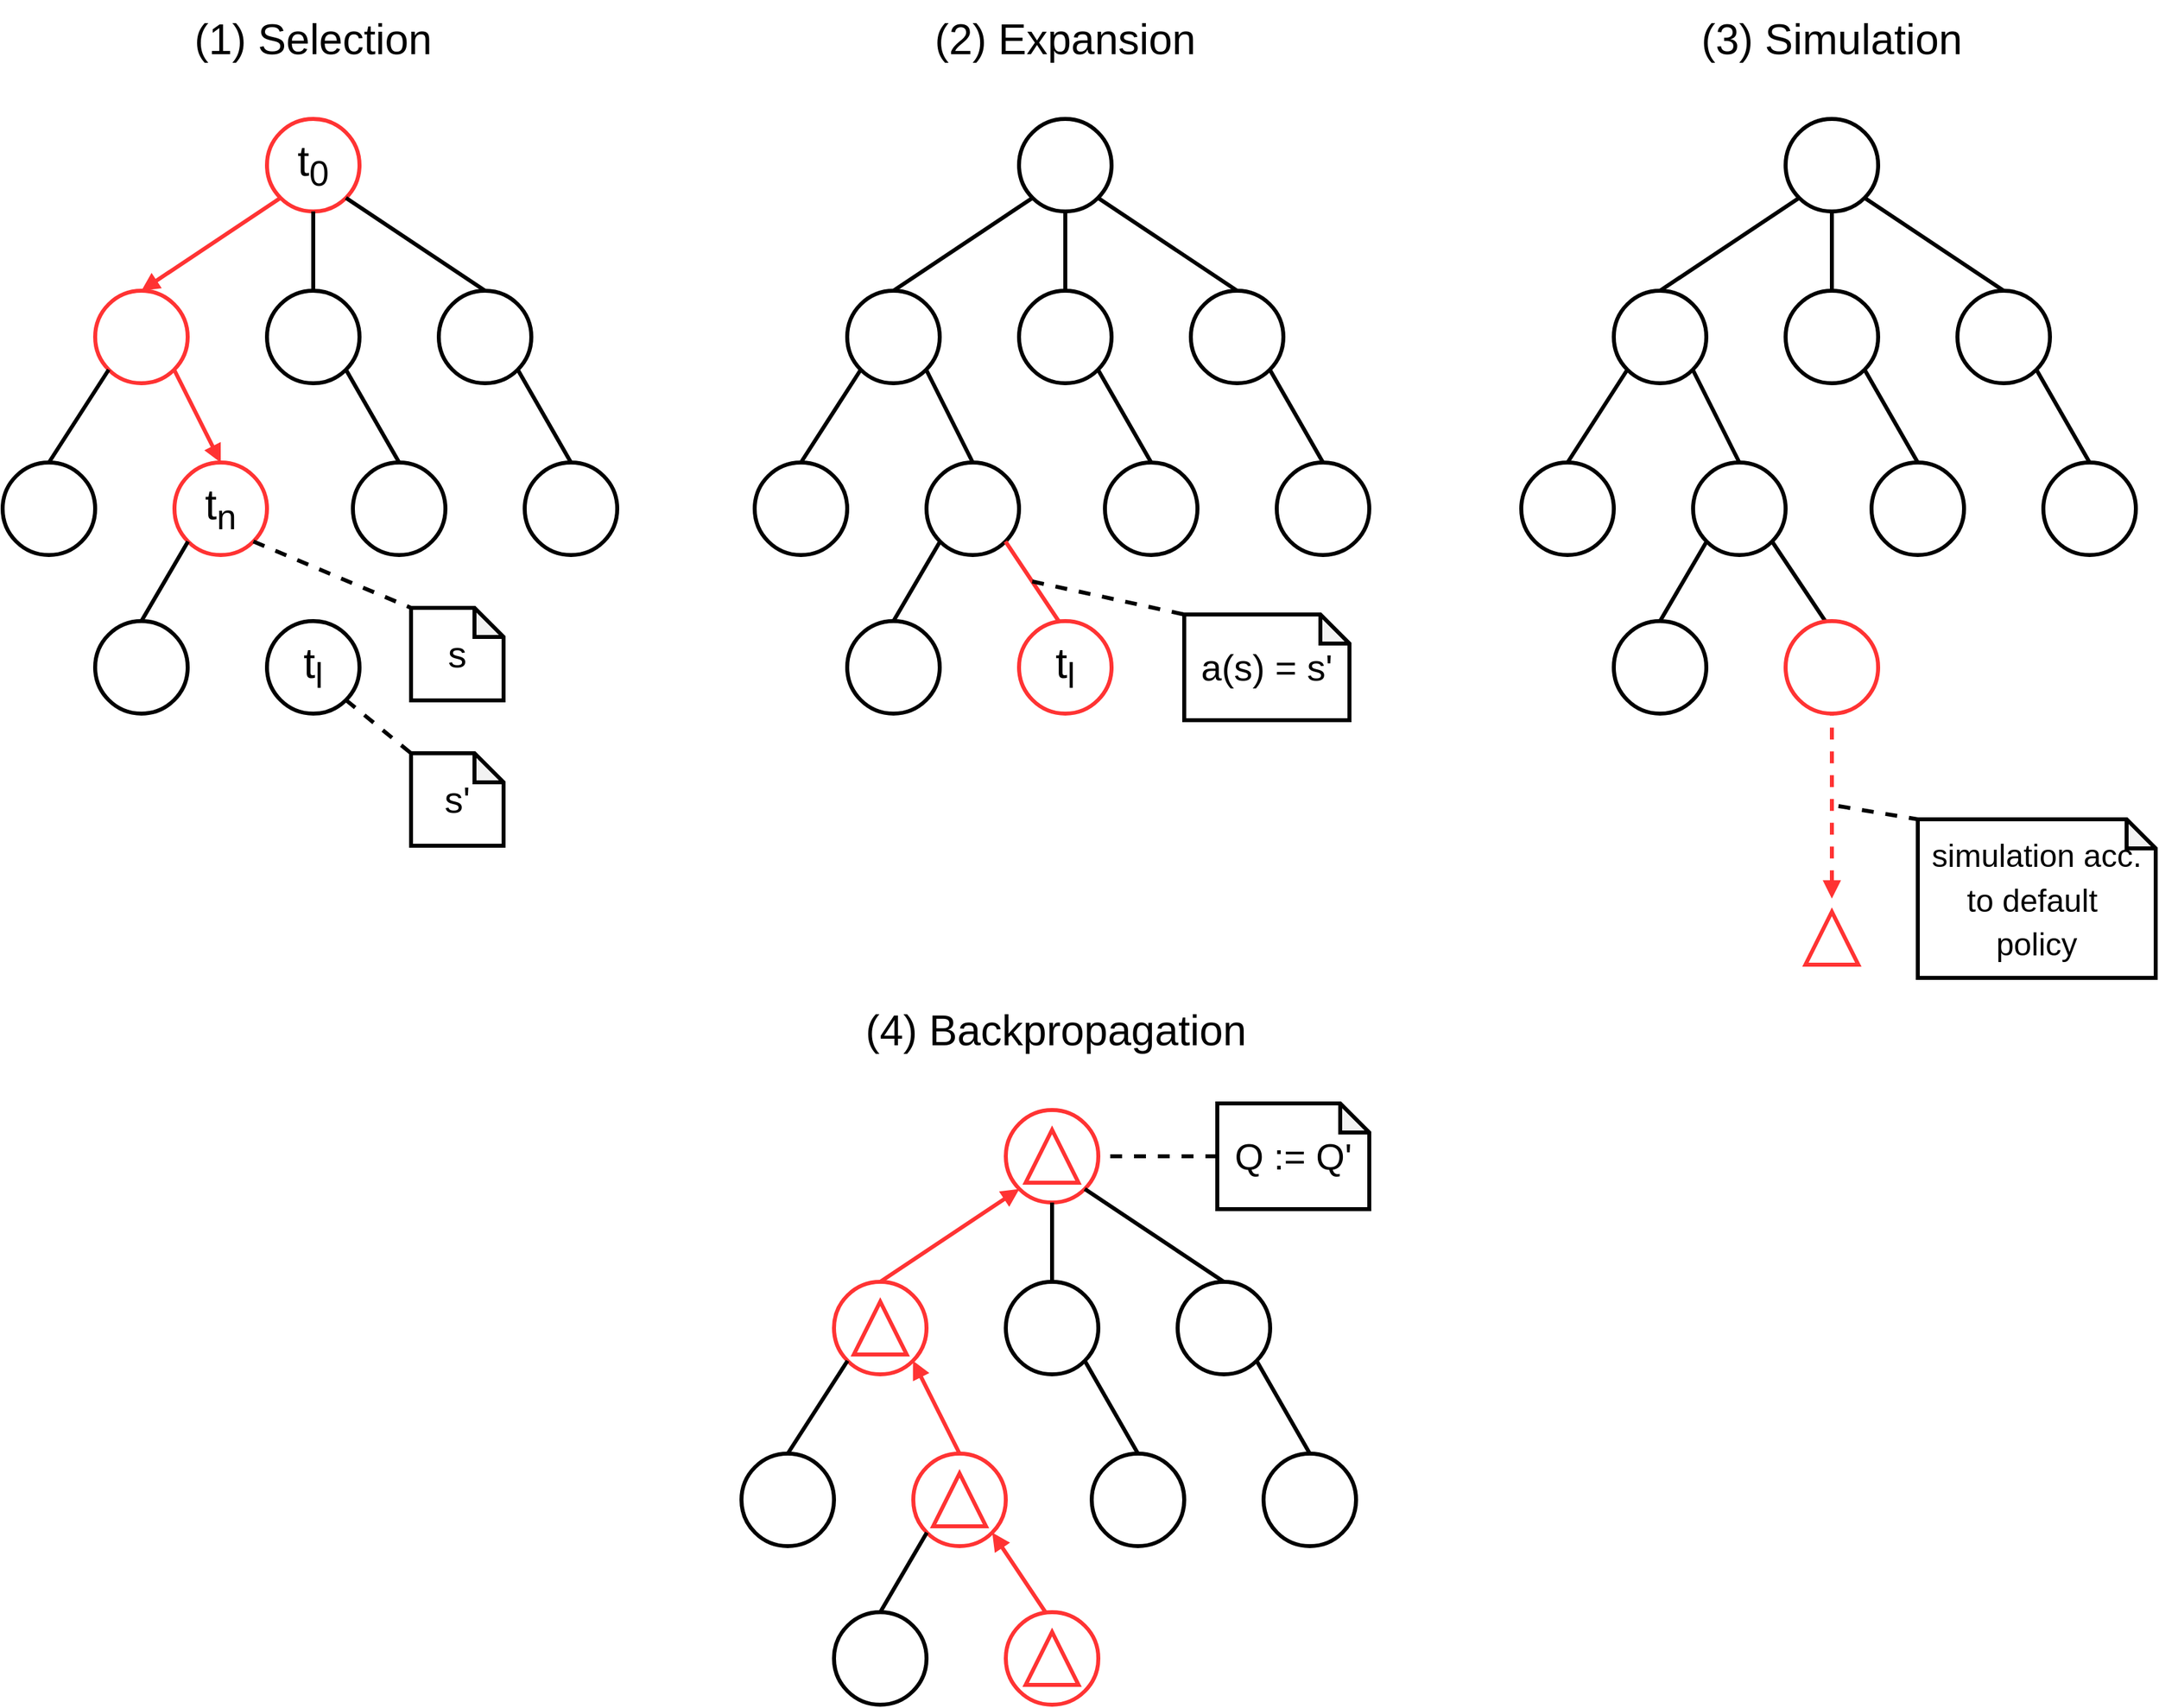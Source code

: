 <mxfile version="13.3.0" type="device"><diagram id="ezh1K8NxkFpys5FYsNo9" name="Seite-1"><mxGraphModel dx="946" dy="662" grid="1" gridSize="10" guides="1" tooltips="1" connect="1" arrows="1" fold="1" page="1" pageScale="1" pageWidth="827" pageHeight="1169" math="0" shadow="0"><root><mxCell id="0"/><mxCell id="1" parent="0"/><mxCell id="NQY6-GfrlVsRNTaXCMkx-1" value="&lt;font style=&quot;font-size: 32px&quot;&gt;t&lt;sub&gt;0&lt;/sub&gt;&lt;/font&gt;" style="ellipse;whiteSpace=wrap;html=1;aspect=fixed;strokeWidth=3;strokeColor=#FF3333;" parent="1" vertex="1"><mxGeometry x="381" y="120" width="70" height="70" as="geometry"/></mxCell><mxCell id="NQY6-GfrlVsRNTaXCMkx-7" value="" style="ellipse;whiteSpace=wrap;html=1;aspect=fixed;strokeWidth=3;strokeColor=#FF3333;" parent="1" vertex="1"><mxGeometry x="251" y="250" width="70" height="70" as="geometry"/></mxCell><mxCell id="NQY6-GfrlVsRNTaXCMkx-8" value="" style="ellipse;whiteSpace=wrap;html=1;aspect=fixed;strokeWidth=3;" parent="1" vertex="1"><mxGeometry x="511" y="250" width="70" height="70" as="geometry"/></mxCell><mxCell id="NQY6-GfrlVsRNTaXCMkx-10" value="" style="endArrow=none;html=1;strokeWidth=3;entryX=0.5;entryY=1;entryDx=0;entryDy=0;exitX=0.5;exitY=0;exitDx=0;exitDy=0;" parent="1" source="NQY6-GfrlVsRNTaXCMkx-11" target="NQY6-GfrlVsRNTaXCMkx-1" edge="1"><mxGeometry width="50" height="50" relative="1" as="geometry"><mxPoint x="451.0" y="260.25" as="sourcePoint"/><mxPoint x="521.251" y="189.999" as="targetPoint"/></mxGeometry></mxCell><mxCell id="NQY6-GfrlVsRNTaXCMkx-11" value="" style="ellipse;whiteSpace=wrap;html=1;aspect=fixed;strokeWidth=3;" parent="1" vertex="1"><mxGeometry x="381" y="250" width="70" height="70" as="geometry"/></mxCell><mxCell id="NQY6-GfrlVsRNTaXCMkx-13" value="" style="endArrow=none;html=1;strokeWidth=3;entryX=1;entryY=1;entryDx=0;entryDy=0;exitX=0.5;exitY=0;exitDx=0;exitDy=0;" parent="1" source="NQY6-GfrlVsRNTaXCMkx-8" target="NQY6-GfrlVsRNTaXCMkx-1" edge="1"><mxGeometry width="50" height="50" relative="1" as="geometry"><mxPoint x="426" y="260" as="sourcePoint"/><mxPoint x="426" y="200" as="targetPoint"/></mxGeometry></mxCell><mxCell id="NQY6-GfrlVsRNTaXCMkx-14" value="" style="endArrow=none;html=1;strokeWidth=3;entryX=0;entryY=1;entryDx=0;entryDy=0;exitX=0.5;exitY=0;exitDx=0;exitDy=0;strokeColor=#FF3333;startArrow=block;startFill=1;" parent="1" source="NQY6-GfrlVsRNTaXCMkx-7" target="NQY6-GfrlVsRNTaXCMkx-1" edge="1"><mxGeometry width="50" height="50" relative="1" as="geometry"><mxPoint x="426.25" y="260.25" as="sourcePoint"/><mxPoint x="320.999" y="189.999" as="targetPoint"/></mxGeometry></mxCell><mxCell id="NQY6-GfrlVsRNTaXCMkx-15" value="" style="ellipse;whiteSpace=wrap;html=1;aspect=fixed;strokeWidth=3;" parent="1" vertex="1"><mxGeometry x="576" y="380" width="70" height="70" as="geometry"/></mxCell><mxCell id="NQY6-GfrlVsRNTaXCMkx-16" value="" style="ellipse;whiteSpace=wrap;html=1;aspect=fixed;strokeWidth=3;" parent="1" vertex="1"><mxGeometry x="446" y="380" width="70" height="70" as="geometry"/></mxCell><mxCell id="NQY6-GfrlVsRNTaXCMkx-17" value="&lt;font style=&quot;font-size: 32px&quot;&gt;t&lt;sub&gt;n&lt;/sub&gt;&lt;/font&gt;" style="ellipse;whiteSpace=wrap;html=1;aspect=fixed;strokeWidth=3;strokeColor=#FF3333;" parent="1" vertex="1"><mxGeometry x="311" y="380" width="70" height="70" as="geometry"/></mxCell><mxCell id="NQY6-GfrlVsRNTaXCMkx-18" value="" style="ellipse;whiteSpace=wrap;html=1;aspect=fixed;strokeWidth=3;" parent="1" vertex="1"><mxGeometry x="181" y="380" width="70" height="70" as="geometry"/></mxCell><mxCell id="NQY6-GfrlVsRNTaXCMkx-19" value="" style="endArrow=none;html=1;strokeWidth=3;entryX=1;entryY=1;entryDx=0;entryDy=0;exitX=0.5;exitY=0;exitDx=0;exitDy=0;" parent="1" source="NQY6-GfrlVsRNTaXCMkx-16" target="NQY6-GfrlVsRNTaXCMkx-11" edge="1"><mxGeometry width="50" height="50" relative="1" as="geometry"><mxPoint x="471" y="390" as="sourcePoint"/><mxPoint x="471" y="330" as="targetPoint"/></mxGeometry></mxCell><mxCell id="NQY6-GfrlVsRNTaXCMkx-21" value="" style="endArrow=none;html=1;strokeWidth=3;entryX=1;entryY=1;entryDx=0;entryDy=0;exitX=0.5;exitY=0;exitDx=0;exitDy=0;strokeColor=#FF3333;startArrow=block;startFill=1;" parent="1" source="NQY6-GfrlVsRNTaXCMkx-17" target="NQY6-GfrlVsRNTaXCMkx-7" edge="1"><mxGeometry width="50" height="50" relative="1" as="geometry"><mxPoint x="356" y="390" as="sourcePoint"/><mxPoint x="401.251" y="319.749" as="targetPoint"/></mxGeometry></mxCell><mxCell id="NQY6-GfrlVsRNTaXCMkx-22" value="" style="endArrow=none;html=1;strokeWidth=3;entryX=0;entryY=1;entryDx=0;entryDy=0;exitX=0.5;exitY=0;exitDx=0;exitDy=0;" parent="1" source="NQY6-GfrlVsRNTaXCMkx-18" target="NQY6-GfrlVsRNTaXCMkx-7" edge="1"><mxGeometry width="50" height="50" relative="1" as="geometry"><mxPoint x="366" y="400" as="sourcePoint"/><mxPoint x="411.251" y="329.749" as="targetPoint"/></mxGeometry></mxCell><mxCell id="NQY6-GfrlVsRNTaXCMkx-23" value="" style="endArrow=none;html=1;strokeWidth=3;entryX=1;entryY=1;entryDx=0;entryDy=0;exitX=0.5;exitY=0;exitDx=0;exitDy=0;" parent="1" source="NQY6-GfrlVsRNTaXCMkx-15" target="NQY6-GfrlVsRNTaXCMkx-8" edge="1"><mxGeometry width="50" height="50" relative="1" as="geometry"><mxPoint x="356" y="390" as="sourcePoint"/><mxPoint x="320.749" y="319.749" as="targetPoint"/></mxGeometry></mxCell><mxCell id="NQY6-GfrlVsRNTaXCMkx-24" value="" style="ellipse;whiteSpace=wrap;html=1;aspect=fixed;strokeWidth=3;" parent="1" vertex="1"><mxGeometry x="251" y="500" width="70" height="70" as="geometry"/></mxCell><mxCell id="NQY6-GfrlVsRNTaXCMkx-25" value="" style="endArrow=none;html=1;strokeWidth=3;entryX=0;entryY=1;entryDx=0;entryDy=0;exitX=0.5;exitY=0;exitDx=0;exitDy=0;" parent="1" source="NQY6-GfrlVsRNTaXCMkx-24" target="NQY6-GfrlVsRNTaXCMkx-17" edge="1"><mxGeometry width="50" height="50" relative="1" as="geometry"><mxPoint x="491.0" y="390" as="sourcePoint"/><mxPoint x="450.749" y="319.749" as="targetPoint"/></mxGeometry></mxCell><mxCell id="PefR3AcIKFPLMAMkec25-1" value="" style="ellipse;whiteSpace=wrap;html=1;aspect=fixed;strokeWidth=3;" parent="1" vertex="1"><mxGeometry x="950" y="120" width="70" height="70" as="geometry"/></mxCell><mxCell id="PefR3AcIKFPLMAMkec25-2" value="" style="ellipse;whiteSpace=wrap;html=1;aspect=fixed;strokeWidth=3;" parent="1" vertex="1"><mxGeometry x="820" y="250" width="70" height="70" as="geometry"/></mxCell><mxCell id="PefR3AcIKFPLMAMkec25-3" value="" style="ellipse;whiteSpace=wrap;html=1;aspect=fixed;strokeWidth=3;" parent="1" vertex="1"><mxGeometry x="1080" y="250" width="70" height="70" as="geometry"/></mxCell><mxCell id="PefR3AcIKFPLMAMkec25-4" value="" style="endArrow=none;html=1;strokeWidth=3;entryX=0.5;entryY=1;entryDx=0;entryDy=0;exitX=0.5;exitY=0;exitDx=0;exitDy=0;" parent="1" source="PefR3AcIKFPLMAMkec25-5" target="PefR3AcIKFPLMAMkec25-1" edge="1"><mxGeometry width="50" height="50" relative="1" as="geometry"><mxPoint x="1020" y="260.25" as="sourcePoint"/><mxPoint x="1090.251" y="189.999" as="targetPoint"/></mxGeometry></mxCell><mxCell id="PefR3AcIKFPLMAMkec25-5" value="" style="ellipse;whiteSpace=wrap;html=1;aspect=fixed;strokeWidth=3;" parent="1" vertex="1"><mxGeometry x="950" y="250" width="70" height="70" as="geometry"/></mxCell><mxCell id="PefR3AcIKFPLMAMkec25-6" value="" style="endArrow=none;html=1;strokeWidth=3;entryX=1;entryY=1;entryDx=0;entryDy=0;exitX=0.5;exitY=0;exitDx=0;exitDy=0;" parent="1" source="PefR3AcIKFPLMAMkec25-3" target="PefR3AcIKFPLMAMkec25-1" edge="1"><mxGeometry width="50" height="50" relative="1" as="geometry"><mxPoint x="995" y="260" as="sourcePoint"/><mxPoint x="995" y="200" as="targetPoint"/></mxGeometry></mxCell><mxCell id="PefR3AcIKFPLMAMkec25-7" value="" style="endArrow=none;html=1;strokeWidth=3;entryX=0;entryY=1;entryDx=0;entryDy=0;exitX=0.5;exitY=0;exitDx=0;exitDy=0;" parent="1" source="PefR3AcIKFPLMAMkec25-2" target="PefR3AcIKFPLMAMkec25-1" edge="1"><mxGeometry width="50" height="50" relative="1" as="geometry"><mxPoint x="995.25" y="260.25" as="sourcePoint"/><mxPoint x="889.999" y="189.999" as="targetPoint"/></mxGeometry></mxCell><mxCell id="PefR3AcIKFPLMAMkec25-8" value="" style="ellipse;whiteSpace=wrap;html=1;aspect=fixed;strokeWidth=3;" parent="1" vertex="1"><mxGeometry x="1145" y="380" width="70" height="70" as="geometry"/></mxCell><mxCell id="PefR3AcIKFPLMAMkec25-9" value="" style="ellipse;whiteSpace=wrap;html=1;aspect=fixed;strokeWidth=3;" parent="1" vertex="1"><mxGeometry x="1015" y="380" width="70" height="70" as="geometry"/></mxCell><mxCell id="PefR3AcIKFPLMAMkec25-10" value="" style="ellipse;whiteSpace=wrap;html=1;aspect=fixed;strokeWidth=3;" parent="1" vertex="1"><mxGeometry x="880" y="380" width="70" height="70" as="geometry"/></mxCell><mxCell id="PefR3AcIKFPLMAMkec25-11" value="" style="ellipse;whiteSpace=wrap;html=1;aspect=fixed;strokeWidth=3;" parent="1" vertex="1"><mxGeometry x="750" y="380" width="70" height="70" as="geometry"/></mxCell><mxCell id="PefR3AcIKFPLMAMkec25-12" value="" style="endArrow=none;html=1;strokeWidth=3;entryX=1;entryY=1;entryDx=0;entryDy=0;exitX=0.5;exitY=0;exitDx=0;exitDy=0;" parent="1" source="PefR3AcIKFPLMAMkec25-9" target="PefR3AcIKFPLMAMkec25-5" edge="1"><mxGeometry width="50" height="50" relative="1" as="geometry"><mxPoint x="1040" y="390" as="sourcePoint"/><mxPoint x="1040" y="330" as="targetPoint"/></mxGeometry></mxCell><mxCell id="PefR3AcIKFPLMAMkec25-13" value="" style="endArrow=none;html=1;strokeWidth=3;entryX=1;entryY=1;entryDx=0;entryDy=0;exitX=0.5;exitY=0;exitDx=0;exitDy=0;" parent="1" source="PefR3AcIKFPLMAMkec25-10" target="PefR3AcIKFPLMAMkec25-2" edge="1"><mxGeometry width="50" height="50" relative="1" as="geometry"><mxPoint x="925" y="390" as="sourcePoint"/><mxPoint x="970.251" y="319.749" as="targetPoint"/></mxGeometry></mxCell><mxCell id="PefR3AcIKFPLMAMkec25-14" value="" style="endArrow=none;html=1;strokeWidth=3;entryX=0;entryY=1;entryDx=0;entryDy=0;exitX=0.5;exitY=0;exitDx=0;exitDy=0;" parent="1" source="PefR3AcIKFPLMAMkec25-11" target="PefR3AcIKFPLMAMkec25-2" edge="1"><mxGeometry width="50" height="50" relative="1" as="geometry"><mxPoint x="935" y="400" as="sourcePoint"/><mxPoint x="980.251" y="329.749" as="targetPoint"/></mxGeometry></mxCell><mxCell id="PefR3AcIKFPLMAMkec25-15" value="" style="endArrow=none;html=1;strokeWidth=3;entryX=1;entryY=1;entryDx=0;entryDy=0;exitX=0.5;exitY=0;exitDx=0;exitDy=0;" parent="1" source="PefR3AcIKFPLMAMkec25-8" target="PefR3AcIKFPLMAMkec25-3" edge="1"><mxGeometry width="50" height="50" relative="1" as="geometry"><mxPoint x="925" y="390" as="sourcePoint"/><mxPoint x="889.749" y="319.749" as="targetPoint"/></mxGeometry></mxCell><mxCell id="PefR3AcIKFPLMAMkec25-16" value="" style="ellipse;whiteSpace=wrap;html=1;aspect=fixed;strokeWidth=3;" parent="1" vertex="1"><mxGeometry x="820" y="500" width="70" height="70" as="geometry"/></mxCell><mxCell id="PefR3AcIKFPLMAMkec25-17" value="" style="endArrow=none;html=1;strokeWidth=3;entryX=0;entryY=1;entryDx=0;entryDy=0;exitX=0.5;exitY=0;exitDx=0;exitDy=0;" parent="1" source="PefR3AcIKFPLMAMkec25-16" target="PefR3AcIKFPLMAMkec25-10" edge="1"><mxGeometry width="50" height="50" relative="1" as="geometry"><mxPoint x="1060.0" y="390" as="sourcePoint"/><mxPoint x="1019.749" y="319.749" as="targetPoint"/></mxGeometry></mxCell><mxCell id="PefR3AcIKFPLMAMkec25-19" value="" style="endArrow=none;html=1;strokeWidth=3;entryX=1;entryY=1;entryDx=0;entryDy=0;strokeColor=#FF3333;" parent="1" target="PefR3AcIKFPLMAMkec25-10" edge="1"><mxGeometry width="50" height="50" relative="1" as="geometry"><mxPoint x="980" y="500" as="sourcePoint"/><mxPoint x="900.251" y="449.749" as="targetPoint"/></mxGeometry></mxCell><mxCell id="PefR3AcIKFPLMAMkec25-20" value="&lt;font style=&quot;font-size: 32px&quot;&gt;t&lt;sub&gt;l&lt;/sub&gt;&lt;/font&gt;" style="ellipse;whiteSpace=wrap;html=1;aspect=fixed;strokeWidth=3;strokeColor=#FF3333;" parent="1" vertex="1"><mxGeometry x="950" y="500" width="70" height="70" as="geometry"/></mxCell><mxCell id="PefR3AcIKFPLMAMkec25-21" value="" style="ellipse;whiteSpace=wrap;html=1;aspect=fixed;strokeWidth=3;" parent="1" vertex="1"><mxGeometry x="1530" y="120" width="70" height="70" as="geometry"/></mxCell><mxCell id="PefR3AcIKFPLMAMkec25-22" value="" style="ellipse;whiteSpace=wrap;html=1;aspect=fixed;strokeWidth=3;" parent="1" vertex="1"><mxGeometry x="1400" y="250" width="70" height="70" as="geometry"/></mxCell><mxCell id="PefR3AcIKFPLMAMkec25-23" value="" style="ellipse;whiteSpace=wrap;html=1;aspect=fixed;strokeWidth=3;" parent="1" vertex="1"><mxGeometry x="1660" y="250" width="70" height="70" as="geometry"/></mxCell><mxCell id="PefR3AcIKFPLMAMkec25-24" value="" style="endArrow=none;html=1;strokeWidth=3;entryX=0.5;entryY=1;entryDx=0;entryDy=0;exitX=0.5;exitY=0;exitDx=0;exitDy=0;" parent="1" source="PefR3AcIKFPLMAMkec25-25" target="PefR3AcIKFPLMAMkec25-21" edge="1"><mxGeometry width="50" height="50" relative="1" as="geometry"><mxPoint x="1600" y="260.25" as="sourcePoint"/><mxPoint x="1670.251" y="189.999" as="targetPoint"/></mxGeometry></mxCell><mxCell id="PefR3AcIKFPLMAMkec25-25" value="" style="ellipse;whiteSpace=wrap;html=1;aspect=fixed;strokeWidth=3;" parent="1" vertex="1"><mxGeometry x="1530" y="250" width="70" height="70" as="geometry"/></mxCell><mxCell id="PefR3AcIKFPLMAMkec25-26" value="" style="endArrow=none;html=1;strokeWidth=3;entryX=1;entryY=1;entryDx=0;entryDy=0;exitX=0.5;exitY=0;exitDx=0;exitDy=0;" parent="1" source="PefR3AcIKFPLMAMkec25-23" target="PefR3AcIKFPLMAMkec25-21" edge="1"><mxGeometry width="50" height="50" relative="1" as="geometry"><mxPoint x="1575" y="260" as="sourcePoint"/><mxPoint x="1575" y="200" as="targetPoint"/></mxGeometry></mxCell><mxCell id="PefR3AcIKFPLMAMkec25-27" value="" style="endArrow=none;html=1;strokeWidth=3;entryX=0;entryY=1;entryDx=0;entryDy=0;exitX=0.5;exitY=0;exitDx=0;exitDy=0;" parent="1" source="PefR3AcIKFPLMAMkec25-22" target="PefR3AcIKFPLMAMkec25-21" edge="1"><mxGeometry width="50" height="50" relative="1" as="geometry"><mxPoint x="1575.25" y="260.25" as="sourcePoint"/><mxPoint x="1469.999" y="189.999" as="targetPoint"/></mxGeometry></mxCell><mxCell id="PefR3AcIKFPLMAMkec25-28" value="" style="ellipse;whiteSpace=wrap;html=1;aspect=fixed;strokeWidth=3;" parent="1" vertex="1"><mxGeometry x="1725" y="380" width="70" height="70" as="geometry"/></mxCell><mxCell id="PefR3AcIKFPLMAMkec25-29" value="" style="ellipse;whiteSpace=wrap;html=1;aspect=fixed;strokeWidth=3;" parent="1" vertex="1"><mxGeometry x="1595" y="380" width="70" height="70" as="geometry"/></mxCell><mxCell id="PefR3AcIKFPLMAMkec25-30" value="" style="ellipse;whiteSpace=wrap;html=1;aspect=fixed;strokeWidth=3;" parent="1" vertex="1"><mxGeometry x="1460" y="380" width="70" height="70" as="geometry"/></mxCell><mxCell id="PefR3AcIKFPLMAMkec25-31" value="" style="ellipse;whiteSpace=wrap;html=1;aspect=fixed;strokeWidth=3;" parent="1" vertex="1"><mxGeometry x="1330" y="380" width="70" height="70" as="geometry"/></mxCell><mxCell id="PefR3AcIKFPLMAMkec25-32" value="" style="endArrow=none;html=1;strokeWidth=3;entryX=1;entryY=1;entryDx=0;entryDy=0;exitX=0.5;exitY=0;exitDx=0;exitDy=0;" parent="1" source="PefR3AcIKFPLMAMkec25-29" target="PefR3AcIKFPLMAMkec25-25" edge="1"><mxGeometry width="50" height="50" relative="1" as="geometry"><mxPoint x="1620" y="390" as="sourcePoint"/><mxPoint x="1620" y="330" as="targetPoint"/></mxGeometry></mxCell><mxCell id="PefR3AcIKFPLMAMkec25-33" value="" style="endArrow=none;html=1;strokeWidth=3;entryX=1;entryY=1;entryDx=0;entryDy=0;exitX=0.5;exitY=0;exitDx=0;exitDy=0;" parent="1" source="PefR3AcIKFPLMAMkec25-30" target="PefR3AcIKFPLMAMkec25-22" edge="1"><mxGeometry width="50" height="50" relative="1" as="geometry"><mxPoint x="1505" y="390" as="sourcePoint"/><mxPoint x="1550.251" y="319.749" as="targetPoint"/></mxGeometry></mxCell><mxCell id="PefR3AcIKFPLMAMkec25-34" value="" style="endArrow=none;html=1;strokeWidth=3;entryX=0;entryY=1;entryDx=0;entryDy=0;exitX=0.5;exitY=0;exitDx=0;exitDy=0;" parent="1" source="PefR3AcIKFPLMAMkec25-31" target="PefR3AcIKFPLMAMkec25-22" edge="1"><mxGeometry width="50" height="50" relative="1" as="geometry"><mxPoint x="1515" y="400" as="sourcePoint"/><mxPoint x="1560.251" y="329.749" as="targetPoint"/></mxGeometry></mxCell><mxCell id="PefR3AcIKFPLMAMkec25-35" value="" style="endArrow=none;html=1;strokeWidth=3;entryX=1;entryY=1;entryDx=0;entryDy=0;exitX=0.5;exitY=0;exitDx=0;exitDy=0;" parent="1" source="PefR3AcIKFPLMAMkec25-28" target="PefR3AcIKFPLMAMkec25-23" edge="1"><mxGeometry width="50" height="50" relative="1" as="geometry"><mxPoint x="1505" y="390" as="sourcePoint"/><mxPoint x="1469.749" y="319.749" as="targetPoint"/></mxGeometry></mxCell><mxCell id="PefR3AcIKFPLMAMkec25-36" value="" style="ellipse;whiteSpace=wrap;html=1;aspect=fixed;strokeWidth=3;" parent="1" vertex="1"><mxGeometry x="1400" y="500" width="70" height="70" as="geometry"/></mxCell><mxCell id="PefR3AcIKFPLMAMkec25-37" value="" style="endArrow=none;html=1;strokeWidth=3;entryX=0;entryY=1;entryDx=0;entryDy=0;exitX=0.5;exitY=0;exitDx=0;exitDy=0;" parent="1" source="PefR3AcIKFPLMAMkec25-36" target="PefR3AcIKFPLMAMkec25-30" edge="1"><mxGeometry width="50" height="50" relative="1" as="geometry"><mxPoint x="1640.0" y="390" as="sourcePoint"/><mxPoint x="1599.749" y="319.749" as="targetPoint"/></mxGeometry></mxCell><mxCell id="PefR3AcIKFPLMAMkec25-38" value="" style="endArrow=none;html=1;strokeWidth=3;entryX=1;entryY=1;entryDx=0;entryDy=0;strokeColor=#000000;" parent="1" target="PefR3AcIKFPLMAMkec25-30" edge="1"><mxGeometry width="50" height="50" relative="1" as="geometry"><mxPoint x="1560" y="500" as="sourcePoint"/><mxPoint x="1480.251" y="449.749" as="targetPoint"/></mxGeometry></mxCell><mxCell id="PefR3AcIKFPLMAMkec25-39" value="" style="ellipse;whiteSpace=wrap;html=1;aspect=fixed;strokeWidth=3;strokeColor=#FF3333;" parent="1" vertex="1"><mxGeometry x="1530" y="500" width="70" height="70" as="geometry"/></mxCell><mxCell id="PefR3AcIKFPLMAMkec25-40" value="" style="ellipse;whiteSpace=wrap;html=1;aspect=fixed;strokeWidth=3;strokeColor=#FF3333;" parent="1" vertex="1"><mxGeometry x="940" y="870" width="70" height="70" as="geometry"/></mxCell><mxCell id="PefR3AcIKFPLMAMkec25-41" value="" style="ellipse;whiteSpace=wrap;html=1;aspect=fixed;strokeWidth=3;strokeColor=#FF3333;" parent="1" vertex="1"><mxGeometry x="810" y="1000" width="70" height="70" as="geometry"/></mxCell><mxCell id="PefR3AcIKFPLMAMkec25-42" value="" style="ellipse;whiteSpace=wrap;html=1;aspect=fixed;strokeWidth=3;" parent="1" vertex="1"><mxGeometry x="1070" y="1000" width="70" height="70" as="geometry"/></mxCell><mxCell id="PefR3AcIKFPLMAMkec25-43" value="" style="endArrow=none;html=1;strokeWidth=3;entryX=0.5;entryY=1;entryDx=0;entryDy=0;exitX=0.5;exitY=0;exitDx=0;exitDy=0;" parent="1" source="PefR3AcIKFPLMAMkec25-44" target="PefR3AcIKFPLMAMkec25-40" edge="1"><mxGeometry width="50" height="50" relative="1" as="geometry"><mxPoint x="1010" y="1010.25" as="sourcePoint"/><mxPoint x="1080.251" y="939.999" as="targetPoint"/></mxGeometry></mxCell><mxCell id="PefR3AcIKFPLMAMkec25-44" value="" style="ellipse;whiteSpace=wrap;html=1;aspect=fixed;strokeWidth=3;" parent="1" vertex="1"><mxGeometry x="940" y="1000" width="70" height="70" as="geometry"/></mxCell><mxCell id="PefR3AcIKFPLMAMkec25-45" value="" style="endArrow=none;html=1;strokeWidth=3;entryX=1;entryY=1;entryDx=0;entryDy=0;exitX=0.5;exitY=0;exitDx=0;exitDy=0;" parent="1" source="PefR3AcIKFPLMAMkec25-42" target="PefR3AcIKFPLMAMkec25-40" edge="1"><mxGeometry width="50" height="50" relative="1" as="geometry"><mxPoint x="985" y="1010" as="sourcePoint"/><mxPoint x="985" y="950" as="targetPoint"/></mxGeometry></mxCell><mxCell id="PefR3AcIKFPLMAMkec25-46" value="" style="endArrow=block;html=1;strokeWidth=3;entryX=0;entryY=1;entryDx=0;entryDy=0;exitX=0.5;exitY=0;exitDx=0;exitDy=0;strokeColor=#FF3333;endFill=1;" parent="1" source="PefR3AcIKFPLMAMkec25-41" target="PefR3AcIKFPLMAMkec25-40" edge="1"><mxGeometry width="50" height="50" relative="1" as="geometry"><mxPoint x="985.25" y="1010.25" as="sourcePoint"/><mxPoint x="879.999" y="939.999" as="targetPoint"/></mxGeometry></mxCell><mxCell id="PefR3AcIKFPLMAMkec25-47" value="" style="ellipse;whiteSpace=wrap;html=1;aspect=fixed;strokeWidth=3;" parent="1" vertex="1"><mxGeometry x="1135" y="1130" width="70" height="70" as="geometry"/></mxCell><mxCell id="PefR3AcIKFPLMAMkec25-48" value="" style="ellipse;whiteSpace=wrap;html=1;aspect=fixed;strokeWidth=3;" parent="1" vertex="1"><mxGeometry x="1005" y="1130" width="70" height="70" as="geometry"/></mxCell><mxCell id="PefR3AcIKFPLMAMkec25-49" value="" style="ellipse;whiteSpace=wrap;html=1;aspect=fixed;strokeWidth=3;strokeColor=#FF3333;" parent="1" vertex="1"><mxGeometry x="870" y="1130" width="70" height="70" as="geometry"/></mxCell><mxCell id="PefR3AcIKFPLMAMkec25-50" value="" style="ellipse;whiteSpace=wrap;html=1;aspect=fixed;strokeWidth=3;" parent="1" vertex="1"><mxGeometry x="740" y="1130" width="70" height="70" as="geometry"/></mxCell><mxCell id="PefR3AcIKFPLMAMkec25-51" value="" style="endArrow=none;html=1;strokeWidth=3;entryX=1;entryY=1;entryDx=0;entryDy=0;exitX=0.5;exitY=0;exitDx=0;exitDy=0;" parent="1" source="PefR3AcIKFPLMAMkec25-48" target="PefR3AcIKFPLMAMkec25-44" edge="1"><mxGeometry width="50" height="50" relative="1" as="geometry"><mxPoint x="1030" y="1140" as="sourcePoint"/><mxPoint x="1030" y="1080" as="targetPoint"/></mxGeometry></mxCell><mxCell id="PefR3AcIKFPLMAMkec25-52" value="" style="endArrow=block;html=1;strokeWidth=3;entryX=1;entryY=1;entryDx=0;entryDy=0;exitX=0.5;exitY=0;exitDx=0;exitDy=0;strokeColor=#FF3333;endFill=1;" parent="1" source="PefR3AcIKFPLMAMkec25-49" target="PefR3AcIKFPLMAMkec25-41" edge="1"><mxGeometry width="50" height="50" relative="1" as="geometry"><mxPoint x="915" y="1140" as="sourcePoint"/><mxPoint x="960.251" y="1069.749" as="targetPoint"/></mxGeometry></mxCell><mxCell id="PefR3AcIKFPLMAMkec25-53" value="" style="endArrow=none;html=1;strokeWidth=3;entryX=0;entryY=1;entryDx=0;entryDy=0;exitX=0.5;exitY=0;exitDx=0;exitDy=0;" parent="1" source="PefR3AcIKFPLMAMkec25-50" target="PefR3AcIKFPLMAMkec25-41" edge="1"><mxGeometry width="50" height="50" relative="1" as="geometry"><mxPoint x="925" y="1150" as="sourcePoint"/><mxPoint x="970.251" y="1079.749" as="targetPoint"/></mxGeometry></mxCell><mxCell id="PefR3AcIKFPLMAMkec25-54" value="" style="endArrow=none;html=1;strokeWidth=3;entryX=1;entryY=1;entryDx=0;entryDy=0;exitX=0.5;exitY=0;exitDx=0;exitDy=0;" parent="1" source="PefR3AcIKFPLMAMkec25-47" target="PefR3AcIKFPLMAMkec25-42" edge="1"><mxGeometry width="50" height="50" relative="1" as="geometry"><mxPoint x="915" y="1140" as="sourcePoint"/><mxPoint x="879.749" y="1069.749" as="targetPoint"/></mxGeometry></mxCell><mxCell id="PefR3AcIKFPLMAMkec25-55" value="" style="ellipse;whiteSpace=wrap;html=1;aspect=fixed;strokeWidth=3;" parent="1" vertex="1"><mxGeometry x="810" y="1250" width="70" height="70" as="geometry"/></mxCell><mxCell id="PefR3AcIKFPLMAMkec25-56" value="" style="endArrow=none;html=1;strokeWidth=3;entryX=0;entryY=1;entryDx=0;entryDy=0;exitX=0.5;exitY=0;exitDx=0;exitDy=0;" parent="1" source="PefR3AcIKFPLMAMkec25-55" target="PefR3AcIKFPLMAMkec25-49" edge="1"><mxGeometry width="50" height="50" relative="1" as="geometry"><mxPoint x="1050" y="1140" as="sourcePoint"/><mxPoint x="1009.749" y="1069.749" as="targetPoint"/></mxGeometry></mxCell><mxCell id="PefR3AcIKFPLMAMkec25-57" value="" style="endArrow=block;html=1;strokeWidth=3;entryX=1;entryY=1;entryDx=0;entryDy=0;strokeColor=#FF3333;endFill=1;" parent="1" target="PefR3AcIKFPLMAMkec25-49" edge="1"><mxGeometry width="50" height="50" relative="1" as="geometry"><mxPoint x="970" y="1250" as="sourcePoint"/><mxPoint x="890.251" y="1199.749" as="targetPoint"/></mxGeometry></mxCell><mxCell id="PefR3AcIKFPLMAMkec25-58" value="" style="ellipse;whiteSpace=wrap;html=1;aspect=fixed;strokeWidth=3;strokeColor=#FF3333;" parent="1" vertex="1"><mxGeometry x="940" y="1250" width="70" height="70" as="geometry"/></mxCell><mxCell id="QEWvokI9J6-0QKgfLsxj-5" value="&lt;font style=&quot;font-size: 32px&quot;&gt;(1) Selection&lt;/font&gt;" style="text;html=1;strokeColor=none;fillColor=none;align=center;verticalAlign=middle;whiteSpace=wrap;rounded=0;" parent="1" vertex="1"><mxGeometry x="307" y="30" width="218" height="60" as="geometry"/></mxCell><mxCell id="QEWvokI9J6-0QKgfLsxj-6" value="&lt;font style=&quot;font-size: 32px&quot;&gt;(2) Expansion&lt;/font&gt;" style="text;html=1;strokeColor=none;fillColor=none;align=center;verticalAlign=middle;whiteSpace=wrap;rounded=0;" parent="1" vertex="1"><mxGeometry x="876.8" y="30" width="216.4" height="60" as="geometry"/></mxCell><mxCell id="QEWvokI9J6-0QKgfLsxj-9" value="&lt;font style=&quot;font-size: 32px&quot;&gt;(3) Simulation&lt;/font&gt;" style="text;html=1;strokeColor=none;fillColor=none;align=center;verticalAlign=middle;whiteSpace=wrap;rounded=0;" parent="1" vertex="1"><mxGeometry x="1461.8" y="30" width="206.4" height="60" as="geometry"/></mxCell><mxCell id="QEWvokI9J6-0QKgfLsxj-10" value="" style="triangle;whiteSpace=wrap;html=1;strokeColor=#FF3333;rotation=-90;strokeWidth=3;" parent="1" vertex="1"><mxGeometry x="1545" y="720" width="40" height="40" as="geometry"/></mxCell><mxCell id="QEWvokI9J6-0QKgfLsxj-11" value="" style="endArrow=none;dashed=1;html=1;strokeColor=#FF3333;entryX=0.5;entryY=1;entryDx=0;entryDy=0;strokeWidth=3;startArrow=block;startFill=1;" parent="1" target="PefR3AcIKFPLMAMkec25-39" edge="1"><mxGeometry width="50" height="50" relative="1" as="geometry"><mxPoint x="1565" y="710" as="sourcePoint"/><mxPoint x="1400" y="640" as="targetPoint"/></mxGeometry></mxCell><mxCell id="QEWvokI9J6-0QKgfLsxj-12" value="&lt;font style=&quot;font-size: 32px&quot;&gt;(4) Backpropagation&lt;/font&gt;" style="text;html=1;strokeColor=none;fillColor=none;align=center;verticalAlign=middle;whiteSpace=wrap;rounded=0;" parent="1" vertex="1"><mxGeometry x="810" y="780" width="336.4" height="60" as="geometry"/></mxCell><mxCell id="QEWvokI9J6-0QKgfLsxj-18" value="&lt;font size=&quot;6&quot;&gt;t&lt;sub&gt;l&lt;/sub&gt;&lt;/font&gt;" style="ellipse;whiteSpace=wrap;html=1;aspect=fixed;strokeWidth=3;strokeColor=#000000;" parent="1" vertex="1"><mxGeometry x="381" y="500" width="70" height="70" as="geometry"/></mxCell><mxCell id="QEWvokI9J6-0QKgfLsxj-19" value="a(s) = s'" style="shape=note;whiteSpace=wrap;html=1;backgroundOutline=1;darkOpacity=0.05;strokeColor=#000000;strokeWidth=3;fontSize=28;size=22;" parent="1" vertex="1"><mxGeometry x="1075" y="495" width="125" height="80" as="geometry"/></mxCell><mxCell id="QEWvokI9J6-0QKgfLsxj-20" value="" style="endArrow=none;dashed=1;html=1;strokeColor=#000000;strokeWidth=3;fontSize=28;entryX=0;entryY=0;entryDx=0;entryDy=0;entryPerimeter=0;" parent="1" target="QEWvokI9J6-0QKgfLsxj-19" edge="1"><mxGeometry width="50" height="50" relative="1" as="geometry"><mxPoint x="960" y="470" as="sourcePoint"/><mxPoint x="1040" y="430" as="targetPoint"/></mxGeometry></mxCell><mxCell id="QEWvokI9J6-0QKgfLsxj-22" value="&lt;font style=&quot;font-size: 24px&quot;&gt;simulation acc. to default&amp;nbsp;&lt;br&gt;policy&lt;/font&gt;" style="shape=note;whiteSpace=wrap;html=1;backgroundOutline=1;darkOpacity=0.05;strokeColor=#000000;strokeWidth=3;fontSize=28;size=22;" parent="1" vertex="1"><mxGeometry x="1630" y="650" width="180" height="120" as="geometry"/></mxCell><mxCell id="QEWvokI9J6-0QKgfLsxj-23" value="Q := Q'" style="shape=note;whiteSpace=wrap;html=1;backgroundOutline=1;darkOpacity=0.05;strokeColor=#000000;strokeWidth=3;fontSize=28;size=22;" parent="1" vertex="1"><mxGeometry x="1100" y="865" width="115" height="80" as="geometry"/></mxCell><mxCell id="QEWvokI9J6-0QKgfLsxj-24" value="" style="endArrow=none;dashed=1;html=1;strokeColor=#000000;strokeWidth=3;fontSize=28;entryX=0;entryY=0;entryDx=0;entryDy=0;entryPerimeter=0;" parent="1" target="QEWvokI9J6-0QKgfLsxj-22" edge="1"><mxGeometry width="50" height="50" relative="1" as="geometry"><mxPoint x="1570" y="640" as="sourcePoint"/><mxPoint x="1850" y="430" as="targetPoint"/></mxGeometry></mxCell><mxCell id="QEWvokI9J6-0QKgfLsxj-25" value="" style="endArrow=none;dashed=1;html=1;strokeColor=#000000;strokeWidth=3;fontSize=28;entryX=1;entryY=0.5;entryDx=0;entryDy=0;exitX=0;exitY=0.5;exitDx=0;exitDy=0;exitPerimeter=0;" parent="1" source="QEWvokI9J6-0QKgfLsxj-23" target="PefR3AcIKFPLMAMkec25-40" edge="1"><mxGeometry width="50" height="50" relative="1" as="geometry"><mxPoint x="610" y="1230" as="sourcePoint"/><mxPoint x="660" y="1180" as="targetPoint"/></mxGeometry></mxCell><mxCell id="QEWvokI9J6-0QKgfLsxj-27" value="" style="triangle;whiteSpace=wrap;html=1;strokeColor=#FF3333;rotation=-90;strokeWidth=3;" parent="1" vertex="1"><mxGeometry x="955" y="1265" width="40" height="40" as="geometry"/></mxCell><mxCell id="QEWvokI9J6-0QKgfLsxj-28" value="" style="triangle;whiteSpace=wrap;html=1;strokeColor=#FF3333;rotation=-90;strokeWidth=3;" parent="1" vertex="1"><mxGeometry x="885" y="1145" width="40" height="40" as="geometry"/></mxCell><mxCell id="QEWvokI9J6-0QKgfLsxj-29" value="" style="triangle;whiteSpace=wrap;html=1;strokeColor=#FF3333;rotation=-90;strokeWidth=3;" parent="1" vertex="1"><mxGeometry x="825" y="1015" width="40" height="40" as="geometry"/></mxCell><mxCell id="QEWvokI9J6-0QKgfLsxj-30" value="" style="triangle;whiteSpace=wrap;html=1;strokeColor=#FF3333;rotation=-90;strokeWidth=3;" parent="1" vertex="1"><mxGeometry x="955" y="885" width="40" height="40" as="geometry"/></mxCell><mxCell id="sDAMgTBwSSqiv3OHZbBs-1" value="s" style="shape=note;whiteSpace=wrap;html=1;backgroundOutline=1;darkOpacity=0.05;strokeColor=#000000;strokeWidth=3;fontSize=28;size=22;" parent="1" vertex="1"><mxGeometry x="490" y="490" width="70" height="70" as="geometry"/></mxCell><mxCell id="sDAMgTBwSSqiv3OHZbBs-2" value="s'" style="shape=note;whiteSpace=wrap;html=1;backgroundOutline=1;darkOpacity=0.05;strokeColor=#000000;strokeWidth=3;fontSize=28;size=22;" parent="1" vertex="1"><mxGeometry x="490" y="600" width="70" height="70" as="geometry"/></mxCell><mxCell id="sDAMgTBwSSqiv3OHZbBs-3" value="" style="endArrow=none;dashed=1;html=1;strokeColor=#000000;strokeWidth=3;fontSize=28;entryX=0;entryY=0;entryDx=0;entryDy=0;entryPerimeter=0;exitX=1;exitY=1;exitDx=0;exitDy=0;" parent="1" source="NQY6-GfrlVsRNTaXCMkx-17" target="sDAMgTBwSSqiv3OHZbBs-1" edge="1"><mxGeometry width="50" height="50" relative="1" as="geometry"><mxPoint x="390" y="450" as="sourcePoint"/><mxPoint x="540.25" y="660.13" as="targetPoint"/></mxGeometry></mxCell><mxCell id="sDAMgTBwSSqiv3OHZbBs-4" value="" style="endArrow=none;dashed=1;html=1;strokeColor=#000000;strokeWidth=3;fontSize=28;exitX=1;exitY=1;exitDx=0;exitDy=0;entryX=0;entryY=0;entryDx=0;entryDy=0;entryPerimeter=0;" parent="1" source="QEWvokI9J6-0QKgfLsxj-18" target="sDAMgTBwSSqiv3OHZbBs-2" edge="1"><mxGeometry width="50" height="50" relative="1" as="geometry"><mxPoint x="464.749" y="619.879" as="sourcePoint"/><mxPoint x="525" y="660.13" as="targetPoint"/></mxGeometry></mxCell></root></mxGraphModel></diagram></mxfile>